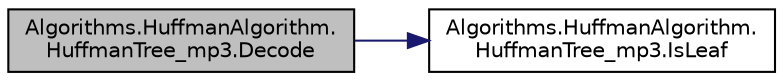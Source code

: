 digraph "Algorithms.HuffmanAlgorithm.HuffmanTree_mp3.Decode"
{
 // INTERACTIVE_SVG=YES
 // LATEX_PDF_SIZE
  edge [fontname="Helvetica",fontsize="10",labelfontname="Helvetica",labelfontsize="10"];
  node [fontname="Helvetica",fontsize="10",shape=record];
  rankdir="LR";
  Node1 [label="Algorithms.HuffmanAlgorithm.\lHuffmanTree_mp3.Decode",height=0.2,width=0.4,color="black", fillcolor="grey75", style="filled", fontcolor="black",tooltip=" "];
  Node1 -> Node2 [color="midnightblue",fontsize="10",style="solid",fontname="Helvetica"];
  Node2 [label="Algorithms.HuffmanAlgorithm.\lHuffmanTree_mp3.IsLeaf",height=0.2,width=0.4,color="black", fillcolor="white", style="filled",URL="$dc/ddf/a00067.html#ae8362fc93227521d7b670579ce484c7b",tooltip=" "];
}
